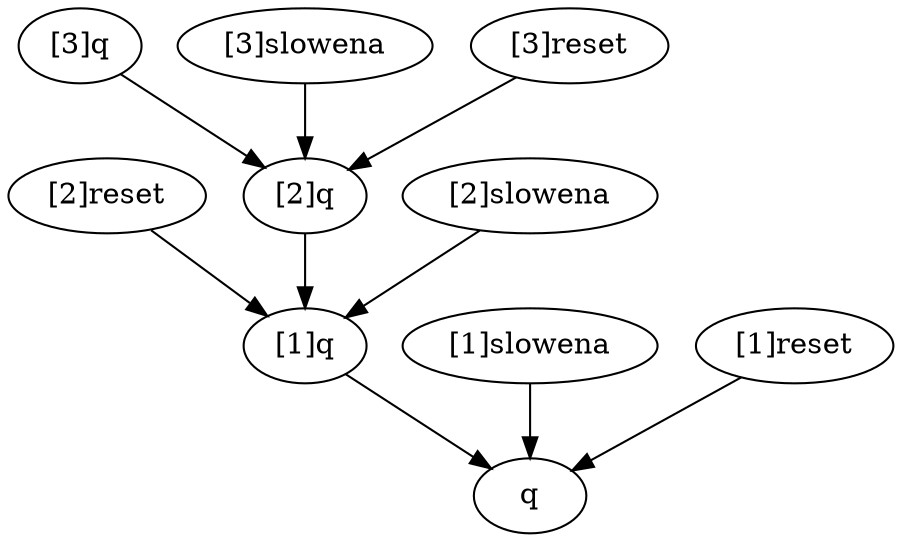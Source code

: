 strict digraph "" {
	"[2]reset"	[complexity=9,
		importance=4.16666666667,
		rank=0.462962962963];
	"[1]q"	[complexity=8,
		importance=2.0,
		rank=0.25];
	"[2]reset" -> "[1]q";
	q	[complexity=4,
		importance=0.666666666667,
		rank=0.166666666667];
	"[1]q" -> q;
	"[3]q"	[complexity=16,
		importance=10.0,
		rank=0.625];
	"[2]q"	[complexity=12,
		importance=4.66666666667,
		rank=0.388888888889];
	"[3]q" -> "[2]q";
	"[2]slowena"	[complexity=10,
		importance=2.16666666667,
		rank=0.216666666667];
	"[2]slowena" -> "[1]q";
	"[1]slowena"	[complexity=6,
		importance=0.833333333333,
		rank=0.138888888889];
	"[1]slowena" -> q;
	"[2]q" -> "[1]q";
	"[3]slowena"	[complexity=14,
		importance=4.83333333333,
		rank=0.345238095238];
	"[3]slowena" -> "[2]q";
	"[1]reset"	[complexity=5,
		importance=1.5,
		rank=0.3];
	"[1]reset" -> q;
	"[3]reset"	[complexity=13,
		importance=9.5,
		rank=0.730769230769];
	"[3]reset" -> "[2]q";
}
